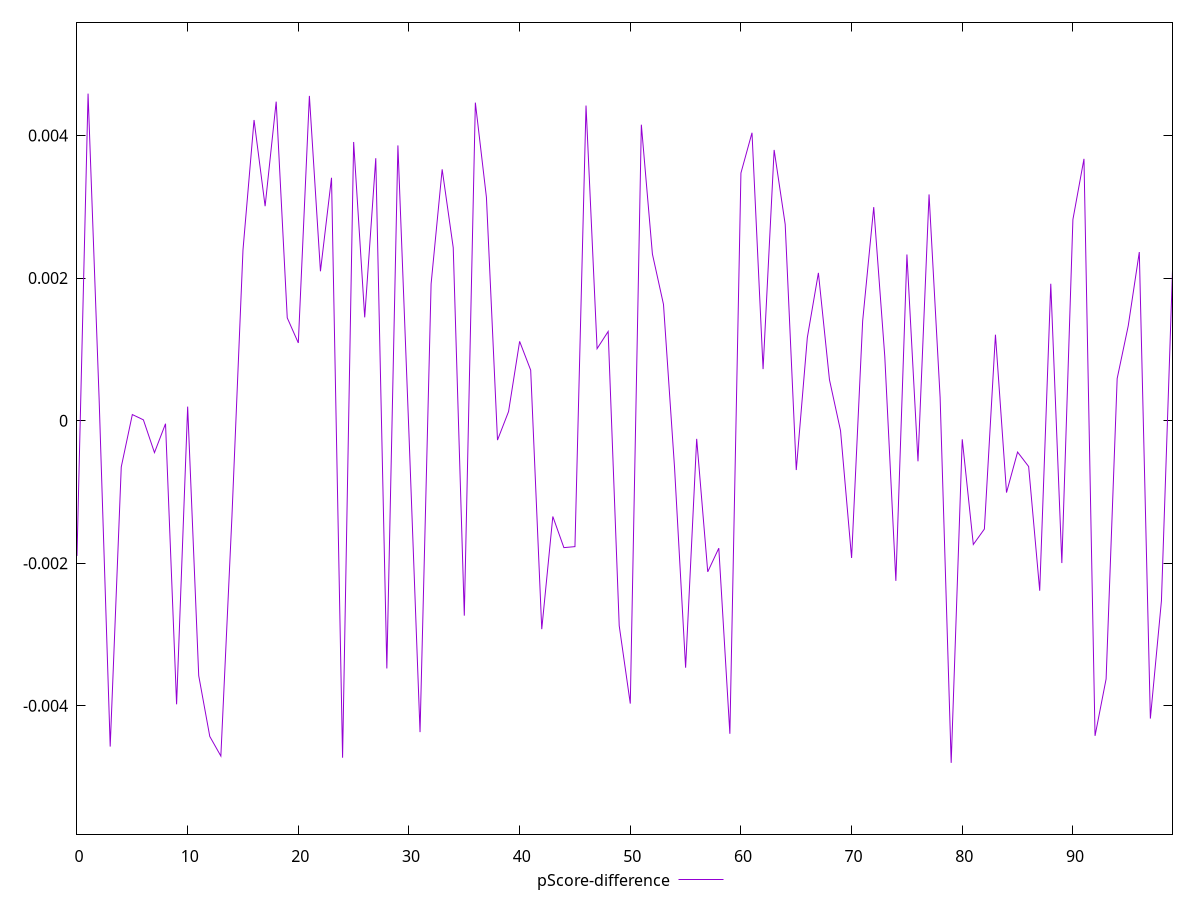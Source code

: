 reset

$pScoreDifference <<EOF
0 -0.001897049789584604
1 0.004587968825190525
2 0.0003015254351843577
3 -0.004571205414031221
4 -0.0006484733915768093
5 0.00008595740225980641
6 0.000011810292912528553
7 -0.00044755662445505884
8 -0.00004250324745347367
9 -0.003978675416330457
10 0.00019691031019464234
11 -0.003576748189445089
12 -0.004429069830576227
13 -0.0047040964609881275
14 -0.0013491044234329452
15 0.002394169153170478
16 0.004217410484731454
17 0.0030087688066602336
18 0.0044751641926708
19 0.0014426047490284644
20 0.001090735473787685
21 0.0045556609222559
22 0.002095871585254483
23 0.003407184824769205
24 -0.004726984490821096
25 0.003909148566668796
26 0.0014496344640579917
27 0.003681487325479349
28 -0.003474982799595683
29 0.0038614707910000767
30 -0.00018884143999442493
31 -0.004368576105918676
32 0.0019187676615193272
33 0.0035253383435016605
34 0.002427275555268338
35 -0.002734468340020779
36 0.004460944056090321
37 0.003131971486390661
38 -0.0002720632211494767
39 0.00012802910566001025
40 0.0011125579659425622
41 0.0007086250999001065
42 -0.002924436870049618
43 -0.001343807183389778
44 -0.0017803930442246152
45 -0.00176651058836641
46 0.004420475236533328
47 0.0010101535642725867
48 0.001251380389554968
49 -0.002876245024806545
50 -0.00396830736141407
51 0.004151446983472806
52 0.002337378188965511
53 0.001631474493451357
54 -0.0006587897502865481
55 -0.0034643975974453234
56 -0.00025494491358402094
57 -0.0021200616090046864
58 -0.0017880322813946803
59 -0.0043915766857327565
60 0.003473896562722567
61 0.00403851741857153
62 0.0007230861256661836
63 0.003797640710516248
64 0.0027535282523617477
65 -0.000692356424587981
66 0.0011659955756623264
67 0.002073025102508508
68 0.0005744583331337427
69 -0.00013946431692968275
70 -0.001925540139955273
71 0.0013980975186662636
72 0.002995372143122288
73 0.0008989173499612813
74 -0.0022463072395586536
75 0.002330939187304204
76 -0.0005698969855507663
77 0.0031733555386490586
78 0.00032616881811919907
79 -0.00479908020535047
80 -0.00026103929378740176
81 -0.0017363731491719658
82 -0.00151962790810245
83 0.0012058831235848277
84 -0.0010083263197759873
85 -0.0004399116873381459
86 -0.0006432385453474243
87 -0.002385054855432278
88 0.0019202280508936465
89 -0.0019964401893211026
90 0.0028215834512378413
91 0.003672581751015258
92 -0.004420588655341451
93 -0.0036231108066544504
94 0.0005912754827859246
95 0.001330327545054355
96 0.0023653152129414767
97 -0.004178256570668393
98 -0.002527620546703191
99 0.0021076756350170145
EOF

set key outside below
set xrange [0:99]
set yrange [-0.00579908020535047:0.005587968825190525]
set trange [-0.00579908020535047:0.005587968825190525]
set terminal svg size 640, 500 enhanced background rgb 'white'
set output "reports/report_00027_2021-02-24T12-40-31.850Z/first-contentful-paint/samples/agenda/pScore-difference/values.svg"

plot $pScoreDifference title "pScore-difference" with line

reset
